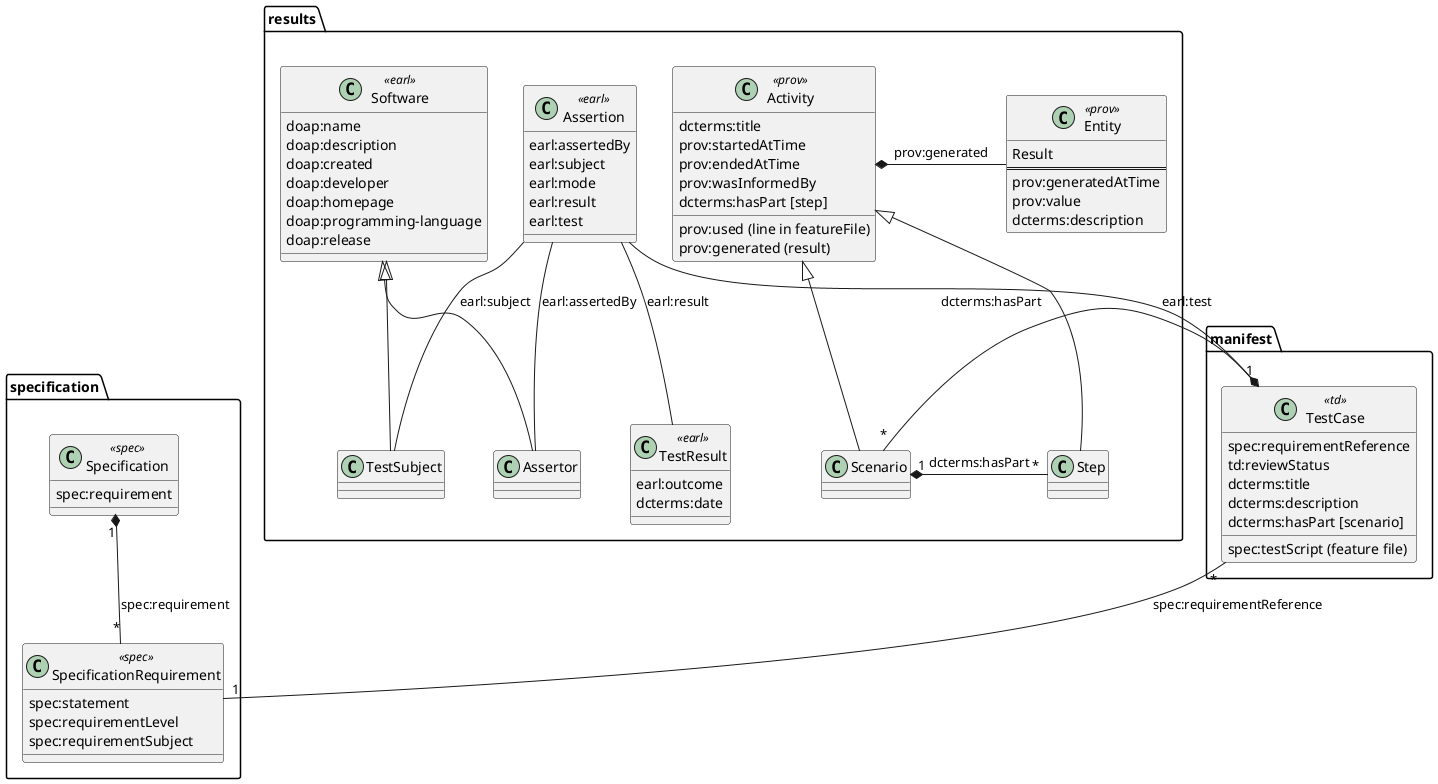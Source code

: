 @startuml
'https://plantuml.com/class-diagram

package specification {
    class Specification <<spec>> {
      spec:requirement
    }
    class SpecificationRequirement <<spec>> {
      spec:statement
      spec:requirementLevel
      spec:requirementSubject
    }

    Specification "1" *-- "*" SpecificationRequirement : spec:requirement
}

package manifest {
    class TestCase <<td>> {
      spec:requirementReference
      td:reviewStatus
      spec:testScript (feature file)
      dcterms:title
      dcterms:description
      dcterms:hasPart [scenario]
    }
    TestCase "*" -- "1" SpecificationRequirement : spec:requirementReference
}

package results {
    class Assertion <<earl>> {
      earl:assertedBy
      earl:subject
      earl:mode
      earl:result
      earl:test
    }
    class TestResult <<earl>> {
      earl:outcome
      dcterms:date
    }

    class Software <<earl>> {
      doap:name
      doap:description
      doap:created
      doap:developer
      doap:homepage
      doap:programming-language
      doap:release
    }
    class Assertor
    class TestSubject
    Software <|-- Assertor
    Software <|-- TestSubject

    class Scenario
    class Step
    Activity <|-- Scenario
    Activity <|-- Step
    Assertion -- Assertor : earl:assertedBy
    Assertion -- TestSubject : earl:subject

    class Activity <<prov>> {
      dcterms:title
      prov:used (line in featureFile)
      prov:generated (result)
      prov:startedAtTime
      prov:endedAtTime
      prov:wasInformedBy
      dcterms:hasPart [step]
    }
    class Entity <<prov>> {
      Result
      ==
      prov:generatedAtTime
      prov:value
      dcterms:description
    }

    TestCase "1" *- "*" Scenario : dcterms:hasPart
    Scenario "1" *- "*" Step : dcterms:hasPart

    Assertion -- TestCase : earl:test
    Assertion -- TestResult : earl:result

    Activity *- Entity : prov:generated
}

@enduml